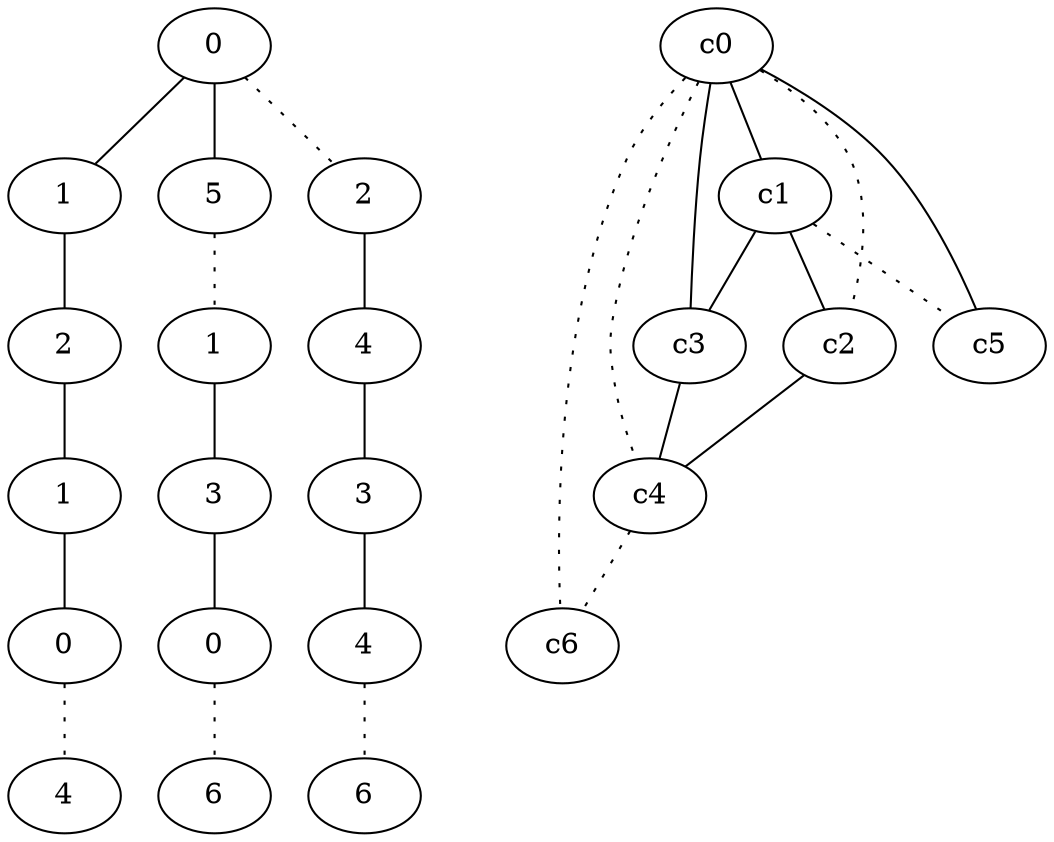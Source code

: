 graph {
a0[label=0];
a1[label=1];
a2[label=2];
a3[label=1];
a4[label=0];
a5[label=4];
a6[label=5];
a7[label=1];
a8[label=3];
a9[label=0];
a10[label=6];
a11[label=2];
a12[label=4];
a13[label=3];
a14[label=4];
a15[label=6];
a0 -- a1;
a0 -- a6;
a0 -- a11 [style=dotted];
a1 -- a2;
a2 -- a3;
a3 -- a4;
a4 -- a5 [style=dotted];
a6 -- a7 [style=dotted];
a7 -- a8;
a8 -- a9;
a9 -- a10 [style=dotted];
a11 -- a12;
a12 -- a13;
a13 -- a14;
a14 -- a15 [style=dotted];
c0 -- c1;
c0 -- c2 [style=dotted];
c0 -- c3;
c0 -- c4 [style=dotted];
c0 -- c5;
c0 -- c6 [style=dotted];
c1 -- c2;
c1 -- c3;
c1 -- c5 [style=dotted];
c2 -- c4;
c3 -- c4;
c4 -- c6 [style=dotted];
}
